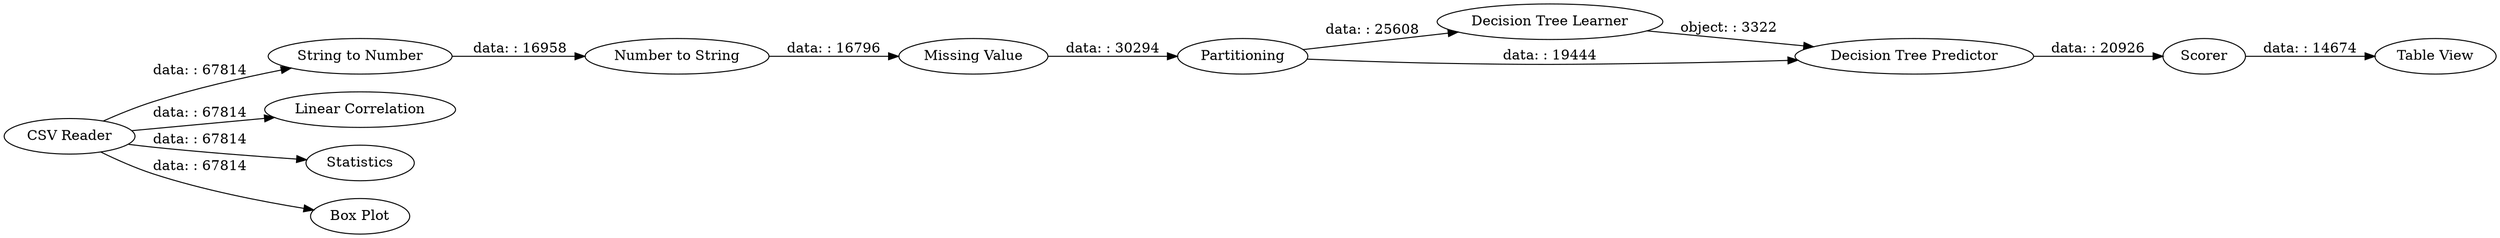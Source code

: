 digraph {
	"5003720684709273005_10" [label="String to Number"]
	"5003720684709273005_5" [label="Missing Value"]
	"5003720684709273005_11" [label="Number to String"]
	"5003720684709273005_9" [label=Scorer]
	"5003720684709273005_7" [label="Decision Tree Learner"]
	"5003720684709273005_2" [label="Linear Correlation"]
	"5003720684709273005_6" [label=Partitioning]
	"5003720684709273005_12" [label="Table View"]
	"5003720684709273005_4" [label=Statistics]
	"5003720684709273005_1" [label="CSV Reader"]
	"5003720684709273005_3" [label="Box Plot"]
	"5003720684709273005_8" [label="Decision Tree Predictor"]
	"5003720684709273005_1" -> "5003720684709273005_10" [label="data: : 67814"]
	"5003720684709273005_5" -> "5003720684709273005_6" [label="data: : 30294"]
	"5003720684709273005_6" -> "5003720684709273005_7" [label="data: : 25608"]
	"5003720684709273005_6" -> "5003720684709273005_8" [label="data: : 19444"]
	"5003720684709273005_7" -> "5003720684709273005_8" [label="object: : 3322"]
	"5003720684709273005_11" -> "5003720684709273005_5" [label="data: : 16796"]
	"5003720684709273005_9" -> "5003720684709273005_12" [label="data: : 14674"]
	"5003720684709273005_1" -> "5003720684709273005_3" [label="data: : 67814"]
	"5003720684709273005_10" -> "5003720684709273005_11" [label="data: : 16958"]
	"5003720684709273005_1" -> "5003720684709273005_2" [label="data: : 67814"]
	"5003720684709273005_8" -> "5003720684709273005_9" [label="data: : 20926"]
	"5003720684709273005_1" -> "5003720684709273005_4" [label="data: : 67814"]
	rankdir=LR
}
